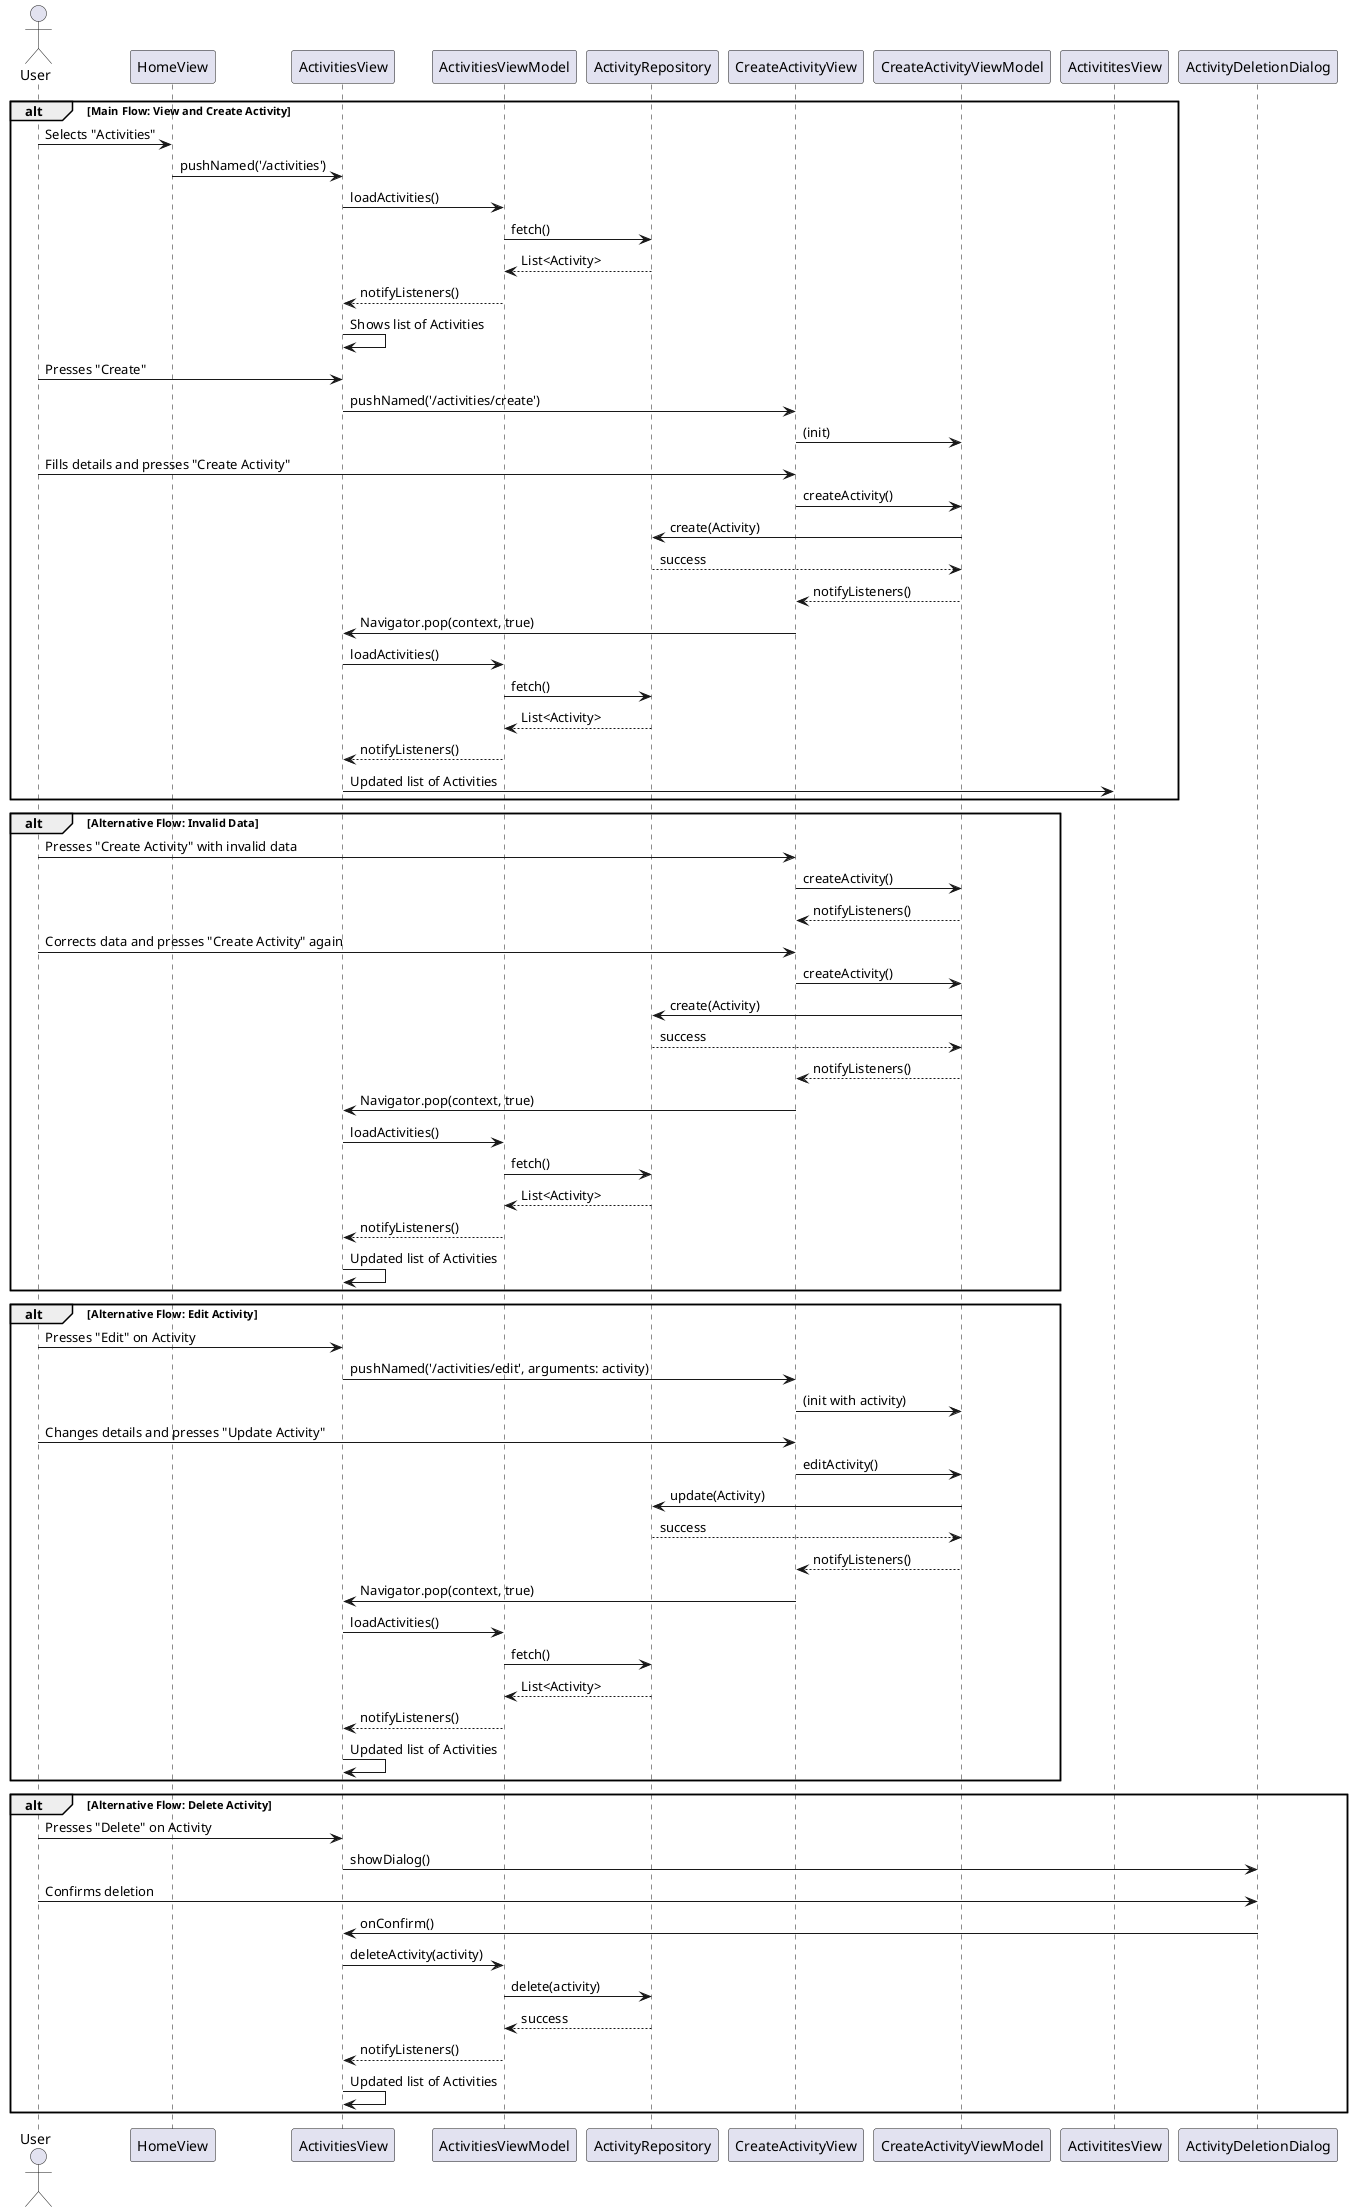 @startuml
actor User
participant HomeView
participant ActivitiesView
participant ActivitiesViewModel
participant ActivityRepository
participant CreateActivityView
participant CreateActivityViewModel

alt Main Flow: View and Create Activity
    User -> HomeView: Selects "Activities"
    HomeView -> ActivitiesView: pushNamed('/activities')
    ActivitiesView -> ActivitiesViewModel: loadActivities()
    ActivitiesViewModel -> ActivityRepository: fetch()
    ActivityRepository --> ActivitiesViewModel: List<Activity>
    ActivitiesViewModel --> ActivitiesView: notifyListeners()
    ActivitiesView -> ActivitiesView: Shows list of Activities

    User -> ActivitiesView: Presses "Create"
    ActivitiesView -> CreateActivityView: pushNamed('/activities/create')
    CreateActivityView -> CreateActivityViewModel: (init)

    User -> CreateActivityView: Fills details and presses "Create Activity"
    CreateActivityView -> CreateActivityViewModel: createActivity()
    CreateActivityViewModel -> ActivityRepository: create(Activity)
    ActivityRepository --> CreateActivityViewModel: success
    CreateActivityViewModel --> CreateActivityView: notifyListeners()
    CreateActivityView -> ActivitiesView: Navigator.pop(context, true)
    ActivitiesView -> ActivitiesViewModel: loadActivities()
    ActivitiesViewModel -> ActivityRepository: fetch()
    ActivityRepository --> ActivitiesViewModel: List<Activity>
    ActivitiesViewModel --> ActivitiesView: notifyListeners()
    ActivitiesView -> ActivititesView: Updated list of Activities
end alt

alt Alternative Flow: Invalid Data
    User -> CreateActivityView: Presses "Create Activity" with invalid data
    CreateActivityView -> CreateActivityViewModel: createActivity()
    CreateActivityViewModel --> CreateActivityView: notifyListeners()

    User -> CreateActivityView: Corrects data and presses "Create Activity" again
    CreateActivityView -> CreateActivityViewModel: createActivity()
    CreateActivityViewModel -> ActivityRepository: create(Activity)
    ActivityRepository --> CreateActivityViewModel: success
    CreateActivityViewModel --> CreateActivityView: notifyListeners()
    CreateActivityView -> ActivitiesView: Navigator.pop(context, true)
    ActivitiesView -> ActivitiesViewModel: loadActivities()
    ActivitiesViewModel -> ActivityRepository: fetch()
    ActivityRepository --> ActivitiesViewModel: List<Activity>
    ActivitiesViewModel --> ActivitiesView: notifyListeners()
    ActivitiesView -> ActivitiesView: Updated list of Activities
end alt

alt Alternative Flow: Edit Activity
    User -> ActivitiesView: Presses "Edit" on Activity
    ActivitiesView -> CreateActivityView: pushNamed('/activities/edit', arguments: activity)
    CreateActivityView -> CreateActivityViewModel: (init with activity)

    User -> CreateActivityView: Changes details and presses "Update Activity"
    CreateActivityView -> CreateActivityViewModel: editActivity()
    CreateActivityViewModel -> ActivityRepository: update(Activity)
    ActivityRepository --> CreateActivityViewModel: success
    CreateActivityViewModel --> CreateActivityView: notifyListeners()
    CreateActivityView -> ActivitiesView: Navigator.pop(context, true)
    ActivitiesView -> ActivitiesViewModel: loadActivities()
    ActivitiesViewModel -> ActivityRepository: fetch()
    ActivityRepository --> ActivitiesViewModel: List<Activity>
    ActivitiesViewModel --> ActivitiesView: notifyListeners()
    ActivitiesView -> ActivitiesView: Updated list of Activities
end alt

alt Alternative Flow: Delete Activity
    User -> ActivitiesView: Presses "Delete" on Activity
    ActivitiesView -> ActivityDeletionDialog: showDialog()
    User -> ActivityDeletionDialog: Confirms deletion
    ActivityDeletionDialog -> ActivitiesView: onConfirm()
    ActivitiesView -> ActivitiesViewModel: deleteActivity(activity)
    ActivitiesViewModel -> ActivityRepository: delete(activity)
    ActivityRepository --> ActivitiesViewModel: success
    ActivitiesViewModel --> ActivitiesView: notifyListeners()
    ActivitiesView -> ActivitiesView: Updated list of Activities
end alt
@enduml
